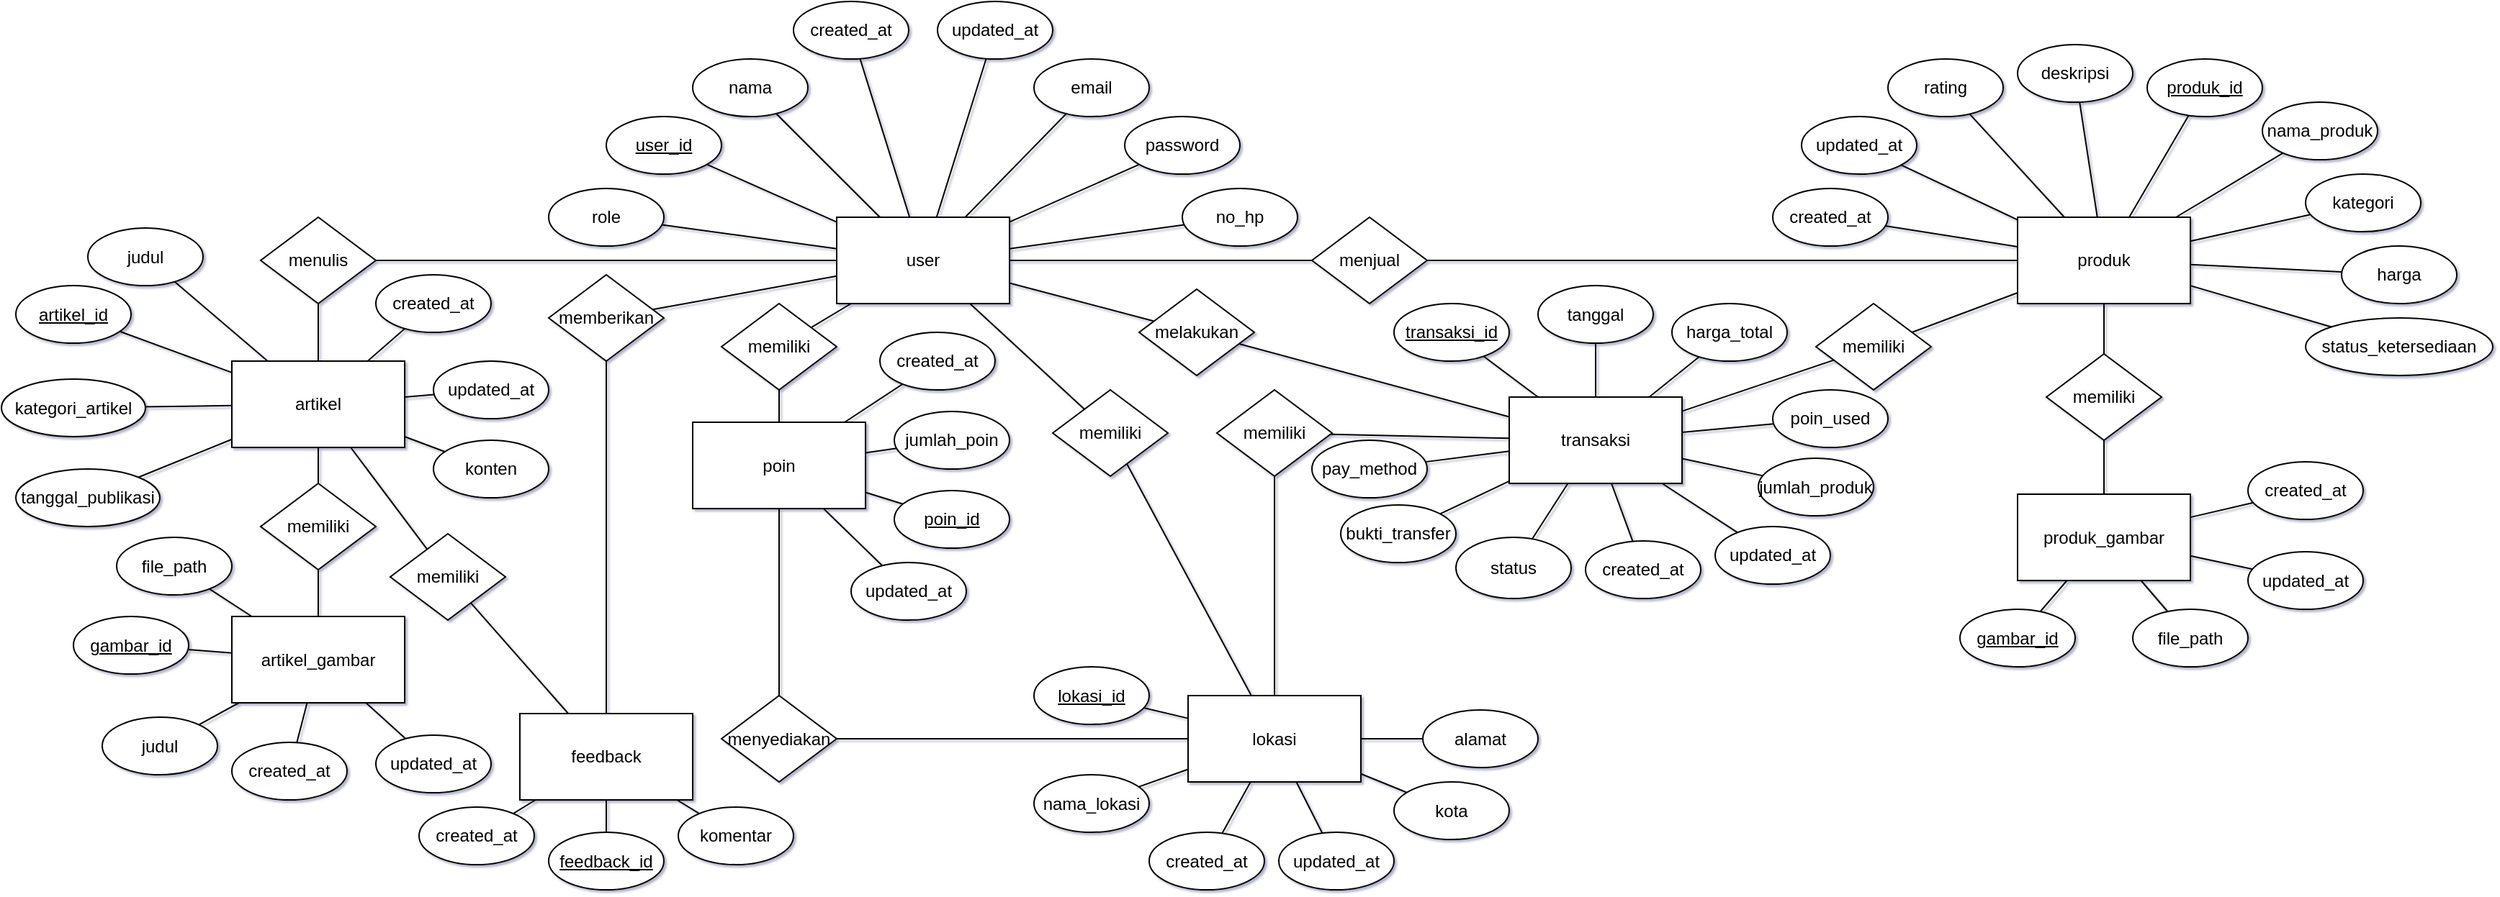 <mxfile>
    <diagram id="ERD_EcoZense" name="ERD EcoZense">
        <mxGraphModel dx="2272" dy="2648" grid="1" gridSize="10" guides="1" tooltips="1" connect="1" arrows="1" fold="1" page="1" pageScale="1" pageWidth="1500" pageHeight="2000" background="none" math="0" shadow="1">
            <root>
                <mxCell id="0"/>
                <mxCell id="1" parent="0"/>
                <mxCell id="user" value="user" style="rounded=0;whiteSpace=wrap;html=1;" parent="1" vertex="1">
                    <mxGeometry x="200" y="130" width="120" height="60" as="geometry"/>
                </mxCell>
                <mxCell id="user_id" value="user_id" style="ellipse;whiteSpace=wrap;html=1;fontStyle=4" parent="1" vertex="1">
                    <mxGeometry x="40" y="60" width="80" height="40" as="geometry"/>
                </mxCell>
                <mxCell id="nama" value="nama" style="ellipse;whiteSpace=wrap;html=1;" parent="1" vertex="1">
                    <mxGeometry x="100" y="20" width="80" height="40" as="geometry"/>
                </mxCell>
                <mxCell id="email" value="email" style="ellipse;whiteSpace=wrap;html=1;" parent="1" vertex="1">
                    <mxGeometry x="337" y="20" width="80" height="40" as="geometry"/>
                </mxCell>
                <mxCell id="password" value="password" style="ellipse;whiteSpace=wrap;html=1;" parent="1" vertex="1">
                    <mxGeometry x="400" y="60" width="80" height="40" as="geometry"/>
                </mxCell>
                <mxCell id="no_hp" value="no_hp" style="ellipse;whiteSpace=wrap;html=1;" parent="1" vertex="1">
                    <mxGeometry x="440" y="110" width="80" height="40" as="geometry"/>
                </mxCell>
                <mxCell id="role" value="role" style="ellipse;whiteSpace=wrap;html=1;" parent="1" vertex="1">
                    <mxGeometry y="110" width="80" height="40" as="geometry"/>
                </mxCell>
                <mxCell id="conn_user_user_id" value="" style="endArrow=none;html=1;" parent="1" source="user" target="user_id" edge="1">
                    <mxGeometry width="50" height="50" relative="1" as="geometry"/>
                </mxCell>
                <mxCell id="conn_user_nama" value="" style="endArrow=none;html=1;" parent="1" source="user" target="nama" edge="1">
                    <mxGeometry width="50" height="50" relative="1" as="geometry"/>
                </mxCell>
                <mxCell id="conn_user_email" value="" style="endArrow=none;html=1;" parent="1" source="user" target="email" edge="1">
                    <mxGeometry width="50" height="50" relative="1" as="geometry"/>
                </mxCell>
                <mxCell id="conn_user_password" value="" style="endArrow=none;html=1;" parent="1" source="user" target="password" edge="1">
                    <mxGeometry width="50" height="50" relative="1" as="geometry"/>
                </mxCell>
                <mxCell id="conn_user_no_hp" value="" style="endArrow=none;html=1;" parent="1" source="user" target="no_hp" edge="1">
                    <mxGeometry width="50" height="50" relative="1" as="geometry"/>
                </mxCell>
                <mxCell id="conn_user_role" value="" style="endArrow=none;html=1;" parent="1" source="user" target="role" edge="1">
                    <mxGeometry width="50" height="50" relative="1" as="geometry"/>
                </mxCell>
                <mxCell id="lokasi" value="lokasi" style="rounded=0;whiteSpace=wrap;html=1;" parent="1" vertex="1">
                    <mxGeometry x="444" y="462.5" width="120" height="60" as="geometry"/>
                </mxCell>
                <mxCell id="lokasi_id" value="lokasi_id" style="ellipse;whiteSpace=wrap;html=1;fontStyle=4" parent="1" vertex="1">
                    <mxGeometry x="337" y="442.5" width="80" height="40" as="geometry"/>
                </mxCell>
                <mxCell id="nama_lokasi" value="nama_lokasi" style="ellipse;whiteSpace=wrap;html=1;" parent="1" vertex="1">
                    <mxGeometry x="337" y="517.5" width="80" height="40" as="geometry"/>
                </mxCell>
                <mxCell id="alamat" value="alamat" style="ellipse;whiteSpace=wrap;html=1;" parent="1" vertex="1">
                    <mxGeometry x="607" y="472.5" width="80" height="40" as="geometry"/>
                </mxCell>
                <mxCell id="kota" value="kota" style="ellipse;whiteSpace=wrap;html=1;" parent="1" vertex="1">
                    <mxGeometry x="587" y="522.5" width="80" height="40" as="geometry"/>
                </mxCell>
                <mxCell id="conn_lokasi_lokasi_id" value="" style="endArrow=none;html=1;" parent="1" source="lokasi" target="lokasi_id" edge="1">
                    <mxGeometry width="50" height="50" relative="1" as="geometry"/>
                </mxCell>
                <mxCell id="conn_lokasi_nama_lokasi" value="" style="endArrow=none;html=1;" parent="1" source="lokasi" target="nama_lokasi" edge="1">
                    <mxGeometry width="50" height="50" relative="1" as="geometry"/>
                </mxCell>
                <mxCell id="conn_lokasi_alamat" value="" style="endArrow=none;html=1;" parent="1" source="lokasi" target="alamat" edge="1">
                    <mxGeometry width="50" height="50" relative="1" as="geometry"/>
                </mxCell>
                <mxCell id="conn_lokasi_kota" value="" style="endArrow=none;html=1;" parent="1" source="lokasi" target="kota" edge="1">
                    <mxGeometry width="50" height="50" relative="1" as="geometry"/>
                </mxCell>
                <mxCell id="memiliki" value="memiliki" style="rhombus;whiteSpace=wrap;html=1;" parent="1" vertex="1">
                    <mxGeometry x="350" y="250" width="80" height="60" as="geometry"/>
                </mxCell>
                <mxCell id="conn_user_memiliki" value="" style="endArrow=none;html=1;" parent="1" source="user" target="memiliki" edge="1">
                    <mxGeometry width="50" height="50" relative="1" as="geometry"/>
                </mxCell>
                <mxCell id="conn_memiliki_lokasi" value="" style="endArrow=none;html=1;" parent="1" source="memiliki" target="lokasi" edge="1">
                    <mxGeometry width="50" height="50" relative="1" as="geometry"/>
                </mxCell>
                <mxCell id="produk" value="produk" style="rounded=0;whiteSpace=wrap;html=1;" parent="1" vertex="1">
                    <mxGeometry x="1020" y="130" width="120" height="60" as="geometry"/>
                </mxCell>
                <mxCell id="produk_id" value="produk_id" style="ellipse;whiteSpace=wrap;html=1;fontStyle=4" parent="1" vertex="1">
                    <mxGeometry x="1110" y="20" width="80" height="40" as="geometry"/>
                </mxCell>
                <mxCell id="nama_produk" value="nama_produk" style="ellipse;whiteSpace=wrap;html=1;" parent="1" vertex="1">
                    <mxGeometry x="1190" y="50" width="80" height="40" as="geometry"/>
                </mxCell>
                <mxCell id="kategori" value="kategori" style="ellipse;whiteSpace=wrap;html=1;" parent="1" vertex="1">
                    <mxGeometry x="1220" y="100" width="80" height="40" as="geometry"/>
                </mxCell>
                <mxCell id="harga" value="harga" style="ellipse;whiteSpace=wrap;html=1;" parent="1" vertex="1">
                    <mxGeometry x="1245" y="150" width="80" height="40" as="geometry"/>
                </mxCell>
                <mxCell id="status" value="status_ketersediaan" style="ellipse;whiteSpace=wrap;html=1;" parent="1" vertex="1">
                    <mxGeometry x="1220" y="200" width="130" height="40" as="geometry"/>
                </mxCell>
                <mxCell id="conn_produk_produk_id" value="" style="endArrow=none;html=1;" parent="1" source="produk" target="produk_id" edge="1">
                    <mxGeometry width="50" height="50" relative="1" as="geometry"/>
                </mxCell>
                <mxCell id="conn_produk_nama_produk" value="" style="endArrow=none;html=1;" parent="1" source="produk" target="nama_produk" edge="1">
                    <mxGeometry width="50" height="50" relative="1" as="geometry"/>
                </mxCell>
                <mxCell id="conn_produk_kategori" value="" style="endArrow=none;html=1;" parent="1" source="produk" target="kategori" edge="1">
                    <mxGeometry width="50" height="50" relative="1" as="geometry"/>
                </mxCell>
                <mxCell id="conn_produk_harga" value="" style="endArrow=none;html=1;" parent="1" source="produk" target="harga" edge="1">
                    <mxGeometry width="50" height="50" relative="1" as="geometry"/>
                </mxCell>
                <mxCell id="conn_produk_status" value="" style="endArrow=none;html=1;" parent="1" source="produk" target="status" edge="1">
                    <mxGeometry width="50" height="50" relative="1" as="geometry"/>
                </mxCell>
                <mxCell id="menjual" value="menjual" style="rhombus;whiteSpace=wrap;html=1;" parent="1" vertex="1">
                    <mxGeometry x="530" y="130" width="80" height="60" as="geometry"/>
                </mxCell>
                <mxCell id="conn_user_menjual" value="" style="endArrow=none;html=1;" parent="1" source="user" target="menjual" edge="1">
                    <mxGeometry width="50" height="50" relative="1" as="geometry"/>
                </mxCell>
                <mxCell id="conn_menjual_produk" value="" style="endArrow=none;html=1;" parent="1" source="menjual" target="produk" edge="1">
                    <mxGeometry width="50" height="50" relative="1" as="geometry"/>
                </mxCell>
                <mxCell id="transaksi" value="transaksi" style="rounded=0;whiteSpace=wrap;html=1;" parent="1" vertex="1">
                    <mxGeometry x="667" y="255" width="120" height="60" as="geometry"/>
                </mxCell>
                <mxCell id="transaksi_id" value="transaksi_id" style="ellipse;whiteSpace=wrap;html=1;fontStyle=4" parent="1" vertex="1">
                    <mxGeometry x="587" y="190" width="80" height="40" as="geometry"/>
                </mxCell>
                <mxCell id="total" value="poin_used" style="ellipse;whiteSpace=wrap;html=1;" parent="1" vertex="1">
                    <mxGeometry x="850" y="250" width="80" height="40" as="geometry"/>
                </mxCell>
                <mxCell id="conn_transaksi_transaksi_id" value="" style="endArrow=none;html=1;" parent="1" source="transaksi" target="transaksi_id" edge="1">
                    <mxGeometry width="50" height="50" relative="1" as="geometry"/>
                </mxCell>
                <mxCell id="conn_transaksi_total" value="" style="endArrow=none;html=1;" parent="1" source="transaksi" target="total" edge="1">
                    <mxGeometry width="50" height="50" relative="1" as="geometry"/>
                </mxCell>
                <mxCell id="melakukan" value="melakukan" style="rhombus;whiteSpace=wrap;html=1;" parent="1" vertex="1">
                    <mxGeometry x="410" y="180" width="80" height="60" as="geometry"/>
                </mxCell>
                <mxCell id="conn_user_melakukan" value="" style="endArrow=none;html=1;" parent="1" source="user" target="melakukan" edge="1">
                    <mxGeometry width="50" height="50" relative="1" as="geometry"/>
                </mxCell>
                <mxCell id="conn_melakukan_transaksi" value="" style="endArrow=none;html=1;" parent="1" source="melakukan" target="transaksi" edge="1">
                    <mxGeometry width="50" height="50" relative="1" as="geometry"/>
                </mxCell>
                <mxCell id="conn_transaksi_memiliki_item" value="" style="endArrow=none;html=1;" parent="1" source="transaksi" edge="1" target="60">
                    <mxGeometry width="50" height="50" relative="1" as="geometry">
                        <mxPoint x="950" y="350" as="targetPoint"/>
                    </mxGeometry>
                </mxCell>
                <mxCell id="artikel" value="artikel" style="rounded=0;whiteSpace=wrap;html=1;" parent="1" vertex="1">
                    <mxGeometry x="-220" y="230" width="120" height="60" as="geometry"/>
                </mxCell>
                <mxCell id="artikel_id" value="artikel_id" style="ellipse;whiteSpace=wrap;html=1;fontStyle=4" parent="1" vertex="1">
                    <mxGeometry x="-370" y="177.5" width="80" height="40" as="geometry"/>
                </mxCell>
                <mxCell id="judul" value="judul" style="ellipse;whiteSpace=wrap;html=1;" parent="1" vertex="1">
                    <mxGeometry x="-320" y="137.5" width="80" height="40" as="geometry"/>
                </mxCell>
                <mxCell id="isi" value="konten" style="ellipse;whiteSpace=wrap;html=1;" parent="1" vertex="1">
                    <mxGeometry x="-80" y="285" width="80" height="40" as="geometry"/>
                </mxCell>
                <mxCell id="tanggal_publikasi" value="tanggal_publikasi" style="ellipse;whiteSpace=wrap;html=1;" parent="1" vertex="1">
                    <mxGeometry x="-370" y="305" width="100" height="40" as="geometry"/>
                </mxCell>
                <mxCell id="kategori_artikel" value="kategori_artikel" style="ellipse;whiteSpace=wrap;html=1;" parent="1" vertex="1">
                    <mxGeometry x="-380" y="242.5" width="100" height="40" as="geometry"/>
                </mxCell>
                <mxCell id="conn_artikel_artikel_id" value="" style="endArrow=none;html=1;" parent="1" source="artikel" target="artikel_id" edge="1">
                    <mxGeometry width="50" height="50" relative="1" as="geometry"/>
                </mxCell>
                <mxCell id="conn_artikel_judul" value="" style="endArrow=none;html=1;" parent="1" source="artikel" target="judul" edge="1">
                    <mxGeometry width="50" height="50" relative="1" as="geometry"/>
                </mxCell>
                <mxCell id="conn_artikel_isi" value="" style="endArrow=none;html=1;" parent="1" source="artikel" target="isi" edge="1">
                    <mxGeometry width="50" height="50" relative="1" as="geometry"/>
                </mxCell>
                <mxCell id="conn_artikel_tanggal_publikasi" value="" style="endArrow=none;html=1;" parent="1" source="artikel" target="tanggal_publikasi" edge="1">
                    <mxGeometry width="50" height="50" relative="1" as="geometry"/>
                </mxCell>
                <mxCell id="conn_artikel_kategori_artikel" value="" style="endArrow=none;html=1;" parent="1" source="artikel" target="kategori_artikel" edge="1">
                    <mxGeometry width="50" height="50" relative="1" as="geometry"/>
                </mxCell>
                <mxCell id="menulis" value="menulis" style="rhombus;whiteSpace=wrap;html=1;" parent="1" vertex="1">
                    <mxGeometry x="-200" y="130" width="80" height="60" as="geometry"/>
                </mxCell>
                <mxCell id="conn_user_menulis" value="" style="endArrow=none;html=1;" parent="1" source="user" target="menulis" edge="1">
                    <mxGeometry width="50" height="50" relative="1" as="geometry"/>
                </mxCell>
                <mxCell id="conn_menulis_artikel" value="" style="endArrow=none;html=1;" parent="1" source="menulis" target="artikel" edge="1">
                    <mxGeometry width="50" height="50" relative="1" as="geometry"/>
                </mxCell>
                <mxCell id="feedback" value="feedback" style="rounded=0;whiteSpace=wrap;html=1;" parent="1" vertex="1">
                    <mxGeometry x="-20" y="475" width="120" height="60" as="geometry"/>
                </mxCell>
                <mxCell id="feedback_id" value="feedback_id" style="ellipse;whiteSpace=wrap;html=1;fontStyle=4" parent="1" vertex="1">
                    <mxGeometry y="557.5" width="80" height="40" as="geometry"/>
                </mxCell>
                <mxCell id="komentar" value="komentar" style="ellipse;whiteSpace=wrap;html=1;" parent="1" vertex="1">
                    <mxGeometry x="90" y="540" width="80" height="40" as="geometry"/>
                </mxCell>
                <mxCell id="tanggal_feedback" value="created_at" style="ellipse;whiteSpace=wrap;html=1;" parent="1" vertex="1">
                    <mxGeometry x="-90" y="540" width="80" height="40" as="geometry"/>
                </mxCell>
                <mxCell id="conn_feedback_feedback_id" value="" style="endArrow=none;html=1;" parent="1" source="feedback" target="feedback_id" edge="1">
                    <mxGeometry width="50" height="50" relative="1" as="geometry"/>
                </mxCell>
                <mxCell id="conn_feedback_komentar" value="" style="endArrow=none;html=1;" parent="1" source="feedback" target="komentar" edge="1">
                    <mxGeometry width="50" height="50" relative="1" as="geometry"/>
                </mxCell>
                <mxCell id="conn_feedback_tanggal" value="" style="endArrow=none;html=1;" parent="1" source="feedback" target="tanggal_feedback" edge="1">
                    <mxGeometry width="50" height="50" relative="1" as="geometry"/>
                </mxCell>
                <mxCell id="memberikan" value="memberikan" style="rhombus;whiteSpace=wrap;html=1;" parent="1" vertex="1">
                    <mxGeometry y="170" width="80" height="60" as="geometry"/>
                </mxCell>
                <mxCell id="conn_user_memberikan" value="" style="endArrow=none;html=1;" parent="1" source="user" target="memberikan" edge="1">
                    <mxGeometry width="50" height="50" relative="1" as="geometry"/>
                </mxCell>
                <mxCell id="conn_memberikan_feedback" value="" style="endArrow=none;html=1;" parent="1" source="memberikan" target="feedback" edge="1">
                    <mxGeometry width="50" height="50" relative="1" as="geometry"/>
                </mxCell>
                <mxCell id="memiliki_feedback" value="memiliki" style="rhombus;whiteSpace=wrap;html=1;" parent="1" vertex="1">
                    <mxGeometry x="-110" y="350" width="80" height="60" as="geometry"/>
                </mxCell>
                <mxCell id="conn_artikel_memiliki_feedback" value="" style="endArrow=none;html=1;" parent="1" source="artikel" target="memiliki_feedback" edge="1">
                    <mxGeometry width="50" height="50" relative="1" as="geometry"/>
                </mxCell>
                <mxCell id="conn_memiliki_feedback_feedback" value="" style="endArrow=none;html=1;" parent="1" source="memiliki_feedback" target="feedback" edge="1">
                    <mxGeometry width="50" height="50" relative="1" as="geometry"/>
                </mxCell>
                <mxCell id="poin" value="poin" style="rounded=0;whiteSpace=wrap;html=1;" parent="1" vertex="1">
                    <mxGeometry x="100" y="272.5" width="120" height="60" as="geometry"/>
                </mxCell>
                <mxCell id="poin_id" value="poin_id" style="ellipse;whiteSpace=wrap;html=1;fontStyle=4" parent="1" vertex="1">
                    <mxGeometry x="240" y="320" width="80" height="40" as="geometry"/>
                </mxCell>
                <mxCell id="jumlah_poin" value="jumlah_poin" style="ellipse;whiteSpace=wrap;html=1;" parent="1" vertex="1">
                    <mxGeometry x="240" y="265" width="80" height="40" as="geometry"/>
                </mxCell>
                <mxCell id="conn_poin_poin_id" value="" style="endArrow=none;html=1;" parent="1" source="poin" target="poin_id" edge="1">
                    <mxGeometry width="50" height="50" relative="1" as="geometry"/>
                </mxCell>
                <mxCell id="conn_poin_jumlah_poin" value="" style="endArrow=none;html=1;" parent="1" source="poin" target="jumlah_poin" edge="1">
                    <mxGeometry width="50" height="50" relative="1" as="geometry"/>
                </mxCell>
                <mxCell id="memiliki_poin" value="memiliki" style="rhombus;whiteSpace=wrap;html=1;" parent="1" vertex="1">
                    <mxGeometry x="120" y="190" width="80" height="60" as="geometry"/>
                </mxCell>
                <mxCell id="conn_user_memiliki_poin" value="" style="endArrow=none;html=1;" parent="1" source="user" target="memiliki_poin" edge="1">
                    <mxGeometry width="50" height="50" relative="1" as="geometry"/>
                </mxCell>
                <mxCell id="conn_memiliki_poin_poin" value="" style="endArrow=none;html=1;" parent="1" source="memiliki_poin" target="poin" edge="1">
                    <mxGeometry width="50" height="50" relative="1" as="geometry"/>
                </mxCell>
                <mxCell id="menyediakan" value="menyediakan" style="rhombus;whiteSpace=wrap;html=1;" parent="1" vertex="1">
                    <mxGeometry x="120" y="462.5" width="80" height="60" as="geometry"/>
                </mxCell>
                <mxCell id="conn_lokasi_menyediakan" value="" style="endArrow=none;html=1;" parent="1" source="lokasi" target="menyediakan" edge="1">
                    <mxGeometry width="50" height="50" relative="1" as="geometry"/>
                </mxCell>
                <mxCell id="conn_menyediakan_poin" value="" style="endArrow=none;html=1;" parent="1" source="menyediakan" target="poin" edge="1">
                    <mxGeometry width="50" height="50" relative="1" as="geometry"/>
                </mxCell>
                <mxCell id="artikel_gambar" value="artikel_gambar" style="rounded=0;whiteSpace=wrap;html=1;" parent="1" vertex="1">
                    <mxGeometry x="-220" y="407.5" width="120" height="60" as="geometry"/>
                </mxCell>
                <mxCell id="gambar_id_artikel" value="gambar_id" style="ellipse;whiteSpace=wrap;html=1;fontStyle=4" parent="1" vertex="1">
                    <mxGeometry x="-330" y="407.5" width="80" height="40" as="geometry"/>
                </mxCell>
                <mxCell id="file_path_artikel" value="file_path" style="ellipse;whiteSpace=wrap;html=1;" parent="1" vertex="1">
                    <mxGeometry x="-300" y="352.5" width="80" height="40" as="geometry"/>
                </mxCell>
                <mxCell id="judul_gambar" value="judul" style="ellipse;whiteSpace=wrap;html=1;" parent="1" vertex="1">
                    <mxGeometry x="-310" y="477.5" width="80" height="40" as="geometry"/>
                </mxCell>
                <mxCell id="conn_artikel_gambar_gambar_id" value="" style="endArrow=none;html=1;" parent="1" source="artikel_gambar" target="gambar_id_artikel" edge="1">
                    <mxGeometry width="50" height="50" relative="1" as="geometry"/>
                </mxCell>
                <mxCell id="conn_artikel_gambar_file_path" value="" style="endArrow=none;html=1;" parent="1" source="artikel_gambar" target="file_path_artikel" edge="1">
                    <mxGeometry width="50" height="50" relative="1" as="geometry"/>
                </mxCell>
                <mxCell id="conn_artikel_gambar_judul" value="" style="endArrow=none;html=1;" parent="1" source="artikel_gambar" target="judul_gambar" edge="1">
                    <mxGeometry width="50" height="50" relative="1" as="geometry"/>
                </mxCell>
                <mxCell id="memiliki_gambar" value="memiliki" style="rhombus;whiteSpace=wrap;html=1;" parent="1" vertex="1">
                    <mxGeometry x="-200" y="315" width="80" height="60" as="geometry"/>
                </mxCell>
                <mxCell id="conn_artikel_memiliki_gambar" value="" style="endArrow=none;html=1;" parent="1" source="artikel" target="memiliki_gambar" edge="1">
                    <mxGeometry width="50" height="50" relative="1" as="geometry"/>
                </mxCell>
                <mxCell id="conn_memiliki_gambar_artikel_gambar" value="" style="endArrow=none;html=1;" parent="1" source="memiliki_gambar" target="artikel_gambar" edge="1">
                    <mxGeometry width="50" height="50" relative="1" as="geometry">
                        <mxPoint x="-160" y="392.5" as="sourcePoint"/>
                    </mxGeometry>
                </mxCell>
                <mxCell id="produk_gambar" value="produk_gambar" style="rounded=0;whiteSpace=wrap;html=1;" parent="1" vertex="1">
                    <mxGeometry x="1020" y="322.5" width="120" height="60" as="geometry"/>
                </mxCell>
                <mxCell id="gambar_id_produk" value="gambar_id" style="ellipse;whiteSpace=wrap;html=1;fontStyle=4" parent="1" vertex="1">
                    <mxGeometry x="980" y="402.5" width="80" height="40" as="geometry"/>
                </mxCell>
                <mxCell id="file_path_produk" value="file_path" style="ellipse;whiteSpace=wrap;html=1;" parent="1" vertex="1">
                    <mxGeometry x="1100" y="402.5" width="80" height="40" as="geometry"/>
                </mxCell>
                <mxCell id="conn_produk_gambar_gambar_id" value="" style="endArrow=none;html=1;" parent="1" source="produk_gambar" target="gambar_id_produk" edge="1">
                    <mxGeometry width="50" height="50" relative="1" as="geometry"/>
                </mxCell>
                <mxCell id="conn_produk_gambar_file_path" value="" style="endArrow=none;html=1;" parent="1" source="produk_gambar" target="file_path_produk" edge="1">
                    <mxGeometry width="50" height="50" relative="1" as="geometry"/>
                </mxCell>
                <mxCell id="memiliki_gambar_produk" value="memiliki" style="rhombus;whiteSpace=wrap;html=1;" parent="1" vertex="1">
                    <mxGeometry x="1040" y="225" width="80" height="60" as="geometry"/>
                </mxCell>
                <mxCell id="conn_produk_memiliki_gambar_produk" value="" style="endArrow=none;html=1;" parent="1" source="produk" target="memiliki_gambar_produk" edge="1">
                    <mxGeometry width="50" height="50" relative="1" as="geometry"/>
                </mxCell>
                <mxCell id="conn_memiliki_gambar_produk_gambar" value="" style="endArrow=none;html=1;" parent="1" source="memiliki_gambar_produk" target="produk_gambar" edge="1">
                    <mxGeometry width="50" height="50" relative="1" as="geometry"/>
                </mxCell>
                <mxCell id="4" value="created_at" style="ellipse;whiteSpace=wrap;html=1;" parent="1" vertex="1">
                    <mxGeometry x="-120" y="170" width="80" height="40" as="geometry"/>
                </mxCell>
                <mxCell id="5" value="" style="endArrow=none;html=1;" parent="1" source="artikel" target="4" edge="1">
                    <mxGeometry width="50" height="50" relative="1" as="geometry">
                        <mxPoint x="-20" y="307.75" as="sourcePoint"/>
                    </mxGeometry>
                </mxCell>
                <mxCell id="6" value="updated_at" style="ellipse;whiteSpace=wrap;html=1;" parent="1" vertex="1">
                    <mxGeometry x="-80" y="230" width="80" height="40" as="geometry"/>
                </mxCell>
                <mxCell id="7" value="" style="endArrow=none;html=1;" parent="1" source="artikel" target="6" edge="1">
                    <mxGeometry width="50" height="50" relative="1" as="geometry">
                        <mxPoint x="47" y="350.5" as="sourcePoint"/>
                    </mxGeometry>
                </mxCell>
                <mxCell id="8" value="created_at" style="ellipse;whiteSpace=wrap;html=1;" parent="1" vertex="1">
                    <mxGeometry x="-220" y="495" width="80" height="40" as="geometry"/>
                </mxCell>
                <mxCell id="9" value="" style="endArrow=none;html=1;" parent="1" source="artikel_gambar" target="8" edge="1">
                    <mxGeometry width="50" height="50" relative="1" as="geometry">
                        <mxPoint x="-200" y="487.5" as="sourcePoint"/>
                    </mxGeometry>
                </mxCell>
                <mxCell id="10" value="updated_at" style="ellipse;whiteSpace=wrap;html=1;" parent="1" vertex="1">
                    <mxGeometry x="-120" y="490" width="80" height="40" as="geometry"/>
                </mxCell>
                <mxCell id="11" value="" style="endArrow=none;html=1;" parent="1" source="artikel_gambar" target="10" edge="1">
                    <mxGeometry width="50" height="50" relative="1" as="geometry">
                        <mxPoint x="-201.525" y="477.5" as="sourcePoint"/>
                    </mxGeometry>
                </mxCell>
                <mxCell id="12" value="created_at" style="ellipse;whiteSpace=wrap;html=1;" parent="1" vertex="1">
                    <mxGeometry x="417" y="557.5" width="80" height="40" as="geometry"/>
                </mxCell>
                <mxCell id="13" value="" style="endArrow=none;html=1;" parent="1" source="lokasi" target="12" edge="1">
                    <mxGeometry width="50" height="50" relative="1" as="geometry">
                        <mxPoint x="464.545" y="522.5" as="sourcePoint"/>
                    </mxGeometry>
                </mxCell>
                <mxCell id="14" value="updated_at" style="ellipse;whiteSpace=wrap;html=1;" parent="1" vertex="1">
                    <mxGeometry x="507" y="557.5" width="80" height="40" as="geometry"/>
                </mxCell>
                <mxCell id="15" value="" style="endArrow=none;html=1;" parent="1" source="lokasi" target="14" edge="1">
                    <mxGeometry width="50" height="50" relative="1" as="geometry">
                        <mxPoint x="477.41" y="522.5" as="sourcePoint"/>
                    </mxGeometry>
                </mxCell>
                <mxCell id="16" value="created_at" style="ellipse;whiteSpace=wrap;html=1;" parent="1" vertex="1">
                    <mxGeometry x="170" y="-20" width="80" height="40" as="geometry"/>
                </mxCell>
                <mxCell id="17" value="" style="endArrow=none;html=1;" parent="1" source="user" target="16" edge="1">
                    <mxGeometry width="50" height="50" relative="1" as="geometry">
                        <mxPoint x="203" y="38" as="sourcePoint"/>
                    </mxGeometry>
                </mxCell>
                <mxCell id="18" value="updated_at" style="ellipse;whiteSpace=wrap;html=1;" parent="1" vertex="1">
                    <mxGeometry x="270" y="-20" width="80" height="40" as="geometry"/>
                </mxCell>
                <mxCell id="19" value="" style="endArrow=none;html=1;" parent="1" source="user" target="18" edge="1">
                    <mxGeometry width="50" height="50" relative="1" as="geometry">
                        <mxPoint x="244" y="38" as="sourcePoint"/>
                    </mxGeometry>
                </mxCell>
                <mxCell id="20" value="created_at" style="ellipse;whiteSpace=wrap;html=1;" parent="1" vertex="1">
                    <mxGeometry x="850" y="110" width="80" height="40" as="geometry"/>
                </mxCell>
                <mxCell id="21" value="" style="endArrow=none;html=1;" parent="1" source="produk" target="20" edge="1">
                    <mxGeometry width="50" height="50" relative="1" as="geometry">
                        <mxPoint x="804.5" y="70" as="sourcePoint"/>
                    </mxGeometry>
                </mxCell>
                <mxCell id="22" value="updated_at" style="ellipse;whiteSpace=wrap;html=1;" parent="1" vertex="1">
                    <mxGeometry x="870" y="60" width="80" height="40" as="geometry"/>
                </mxCell>
                <mxCell id="23" value="" style="endArrow=none;html=1;" parent="1" source="produk" target="22" edge="1">
                    <mxGeometry width="50" height="50" relative="1" as="geometry">
                        <mxPoint x="845.5" y="70" as="sourcePoint"/>
                    </mxGeometry>
                </mxCell>
                <mxCell id="24" value="rating" style="ellipse;whiteSpace=wrap;html=1;" parent="1" vertex="1">
                    <mxGeometry x="930" y="20" width="80" height="40" as="geometry"/>
                </mxCell>
                <mxCell id="25" value="" style="endArrow=none;html=1;" parent="1" source="produk" target="24" edge="1">
                    <mxGeometry width="50" height="50" relative="1" as="geometry">
                        <mxPoint x="923" y="68" as="sourcePoint"/>
                    </mxGeometry>
                </mxCell>
                <mxCell id="26" value="deskripsi" style="ellipse;whiteSpace=wrap;html=1;" parent="1" vertex="1">
                    <mxGeometry x="1020" y="10" width="80" height="40" as="geometry"/>
                </mxCell>
                <mxCell id="27" value="" style="endArrow=none;html=1;" parent="1" source="produk" target="26" edge="1">
                    <mxGeometry width="50" height="50" relative="1" as="geometry">
                        <mxPoint x="964" y="68" as="sourcePoint"/>
                    </mxGeometry>
                </mxCell>
                <mxCell id="28" value="created_at" style="ellipse;whiteSpace=wrap;html=1;" parent="1" vertex="1">
                    <mxGeometry x="1180" y="300" width="80" height="40" as="geometry"/>
                </mxCell>
                <mxCell id="29" value="" style="endArrow=none;html=1;" parent="1" source="produk_gambar" target="28" edge="1">
                    <mxGeometry width="50" height="50" relative="1" as="geometry">
                        <mxPoint x="1223" y="440.5" as="sourcePoint"/>
                    </mxGeometry>
                </mxCell>
                <mxCell id="30" value="updated_at" style="ellipse;whiteSpace=wrap;html=1;" parent="1" vertex="1">
                    <mxGeometry x="1180" y="362.5" width="80" height="40" as="geometry"/>
                </mxCell>
                <mxCell id="31" value="" style="endArrow=none;html=1;" parent="1" source="produk_gambar" target="30" edge="1">
                    <mxGeometry width="50" height="50" relative="1" as="geometry">
                        <mxPoint x="1264" y="440.5" as="sourcePoint"/>
                    </mxGeometry>
                </mxCell>
                <mxCell id="34" style="edgeStyle=none;html=1;endArrow=none;endFill=0;" parent="1" source="33" target="transaksi" edge="1">
                    <mxGeometry relative="1" as="geometry"/>
                </mxCell>
                <mxCell id="35" style="edgeStyle=none;html=1;endArrow=none;endFill=0;" parent="1" source="33" target="lokasi" edge="1">
                    <mxGeometry relative="1" as="geometry"/>
                </mxCell>
                <mxCell id="33" value="memiliki" style="rhombus;whiteSpace=wrap;html=1;" parent="1" vertex="1">
                    <mxGeometry x="464" y="250" width="80" height="60" as="geometry"/>
                </mxCell>
                <mxCell id="36" value="harga_total" style="ellipse;whiteSpace=wrap;html=1;" parent="1" vertex="1">
                    <mxGeometry x="780" y="190" width="80" height="40" as="geometry"/>
                </mxCell>
                <mxCell id="37" value="" style="endArrow=none;html=1;" parent="1" source="transaksi" target="36" edge="1">
                    <mxGeometry width="50" height="50" relative="1" as="geometry">
                        <mxPoint x="723" y="505.5" as="sourcePoint"/>
                    </mxGeometry>
                </mxCell>
                <mxCell id="38" value="tanggal" style="ellipse;whiteSpace=wrap;html=1;" parent="1" vertex="1">
                    <mxGeometry x="687" y="177.5" width="80" height="40" as="geometry"/>
                </mxCell>
                <mxCell id="39" value="" style="endArrow=none;html=1;" parent="1" source="transaksi" target="38" edge="1">
                    <mxGeometry width="50" height="50" relative="1" as="geometry">
                        <mxPoint x="764" y="505.5" as="sourcePoint"/>
                    </mxGeometry>
                </mxCell>
                <mxCell id="40" value="status" style="ellipse;whiteSpace=wrap;html=1;" parent="1" vertex="1">
                    <mxGeometry x="630" y="352.5" width="80" height="42.5" as="geometry"/>
                </mxCell>
                <mxCell id="41" value="" style="endArrow=none;html=1;" parent="1" source="transaksi" target="40" edge="1">
                    <mxGeometry width="50" height="50" relative="1" as="geometry">
                        <mxPoint x="753" y="645.5" as="sourcePoint"/>
                    </mxGeometry>
                </mxCell>
                <mxCell id="42" value="pay_method" style="ellipse;whiteSpace=wrap;html=1;" parent="1" vertex="1">
                    <mxGeometry x="530" y="285" width="80" height="40" as="geometry"/>
                </mxCell>
                <mxCell id="43" value="" style="endArrow=none;html=1;" parent="1" source="transaksi" target="42" edge="1">
                    <mxGeometry width="50" height="50" relative="1" as="geometry">
                        <mxPoint x="794" y="645.5" as="sourcePoint"/>
                    </mxGeometry>
                </mxCell>
                <mxCell id="46" value="bukti_transfer" style="ellipse;whiteSpace=wrap;html=1;" parent="1" vertex="1">
                    <mxGeometry x="550" y="330" width="80" height="40" as="geometry"/>
                </mxCell>
                <mxCell id="47" value="" style="endArrow=none;html=1;" parent="1" source="transaksi" target="46" edge="1">
                    <mxGeometry width="50" height="50" relative="1" as="geometry">
                        <mxPoint x="684" y="645.5" as="sourcePoint"/>
                    </mxGeometry>
                </mxCell>
                <mxCell id="48" value="created_at" style="ellipse;whiteSpace=wrap;html=1;" parent="1" vertex="1">
                    <mxGeometry x="720" y="355" width="80" height="40" as="geometry"/>
                </mxCell>
                <mxCell id="49" value="" style="endArrow=none;html=1;" parent="1" source="transaksi" target="48" edge="1">
                    <mxGeometry width="50" height="50" relative="1" as="geometry">
                        <mxPoint x="783" y="478" as="sourcePoint"/>
                    </mxGeometry>
                </mxCell>
                <mxCell id="50" value="updated_at" style="ellipse;whiteSpace=wrap;html=1;" parent="1" vertex="1">
                    <mxGeometry x="810" y="345" width="80" height="40" as="geometry"/>
                </mxCell>
                <mxCell id="51" value="" style="endArrow=none;html=1;" parent="1" source="transaksi" target="50" edge="1">
                    <mxGeometry width="50" height="50" relative="1" as="geometry">
                        <mxPoint x="824" y="478" as="sourcePoint"/>
                    </mxGeometry>
                </mxCell>
                <mxCell id="56" value="created_at" style="ellipse;whiteSpace=wrap;html=1;" parent="1" vertex="1">
                    <mxGeometry x="230" y="210" width="80" height="40" as="geometry"/>
                </mxCell>
                <mxCell id="57" value="" style="endArrow=none;html=1;" parent="1" source="poin" target="56" edge="1">
                    <mxGeometry width="50" height="50" relative="1" as="geometry">
                        <mxPoint x="180.005" y="372.5" as="sourcePoint"/>
                    </mxGeometry>
                </mxCell>
                <mxCell id="58" value="updated_at" style="ellipse;whiteSpace=wrap;html=1;" parent="1" vertex="1">
                    <mxGeometry x="210.0" y="370" width="80" height="40" as="geometry"/>
                </mxCell>
                <mxCell id="59" value="" style="endArrow=none;html=1;" parent="1" source="poin" target="58" edge="1">
                    <mxGeometry width="50" height="50" relative="1" as="geometry">
                        <mxPoint x="184.347" y="372.5" as="sourcePoint"/>
                    </mxGeometry>
                </mxCell>
                <mxCell id="60" value="memiliki" style="rhombus;whiteSpace=wrap;html=1;" vertex="1" parent="1">
                    <mxGeometry x="880" y="190" width="80" height="60" as="geometry"/>
                </mxCell>
                <mxCell id="61" value="" style="endArrow=none;html=1;" edge="1" parent="1" source="produk" target="60">
                    <mxGeometry width="50" height="50" relative="1" as="geometry">
                        <mxPoint x="970" y="230" as="targetPoint"/>
                        <mxPoint x="797" y="280" as="sourcePoint"/>
                    </mxGeometry>
                </mxCell>
                <mxCell id="62" value="jumlah_produk" style="ellipse;whiteSpace=wrap;html=1;" vertex="1" parent="1">
                    <mxGeometry x="840" y="297.5" width="80" height="40" as="geometry"/>
                </mxCell>
                <mxCell id="63" value="" style="endArrow=none;html=1;" edge="1" parent="1" source="transaksi" target="62">
                    <mxGeometry width="50" height="50" relative="1" as="geometry">
                        <mxPoint x="783" y="325" as="sourcePoint"/>
                        <mxPoint x="836" y="359" as="targetPoint"/>
                    </mxGeometry>
                </mxCell>
            </root>
        </mxGraphModel>
    </diagram>
</mxfile>